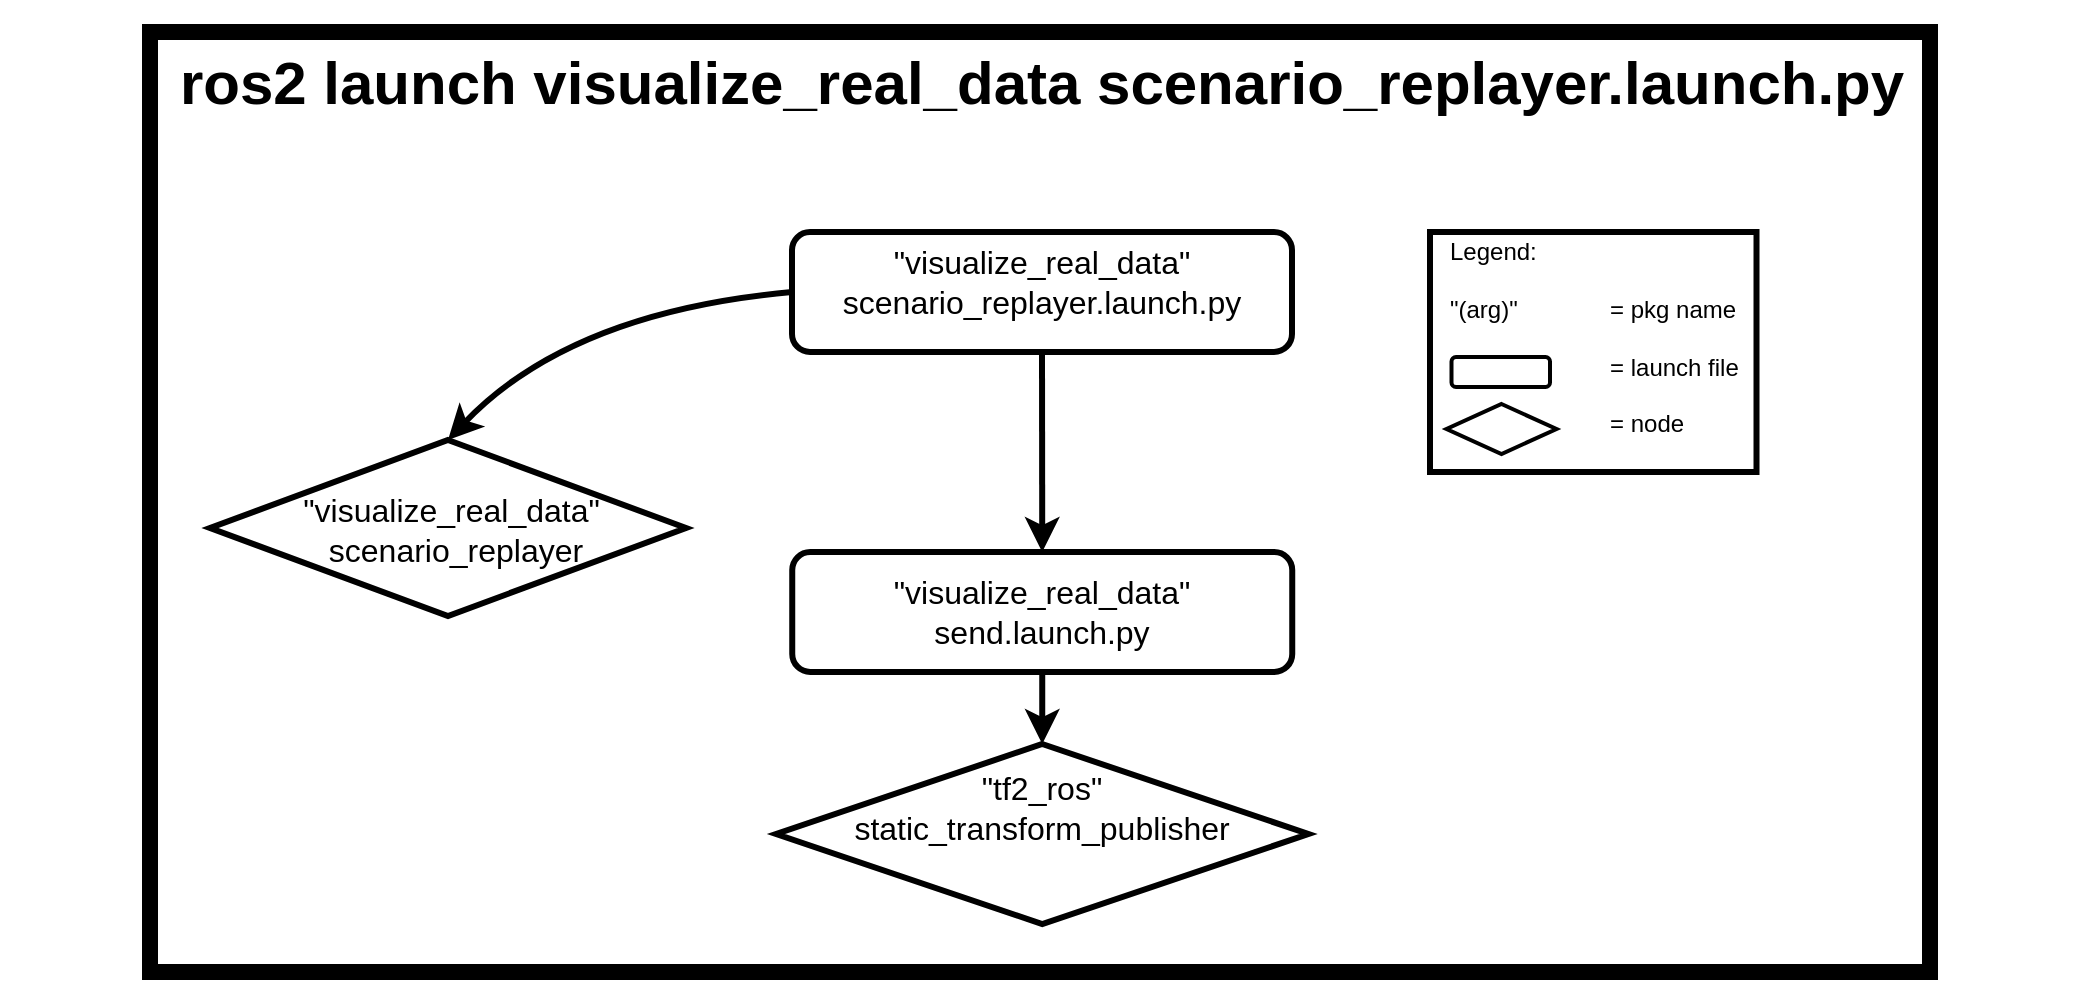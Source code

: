 <mxfile version="28.2.8">
  <diagram name="Page-1" id="bjVDkqN4jfYfFJxV3ved">
    <mxGraphModel dx="2942" dy="1223" grid="1" gridSize="10" guides="1" tooltips="1" connect="1" arrows="1" fold="1" page="1" pageScale="1" pageWidth="850" pageHeight="1100" math="0" shadow="0">
      <root>
        <mxCell id="0" />
        <mxCell id="1" parent="0" />
        <mxCell id="OMGo_qs0FrxizGQiB1jh-17" value="" style="rounded=0;whiteSpace=wrap;html=1;fillColor=light-dark(#FFFFFF,#FFFFFF);strokeWidth=8;strokeColor=light-dark(#000000,#000000);" vertex="1" parent="1">
          <mxGeometry x="30" y="70" width="890" height="470" as="geometry" />
        </mxCell>
        <mxCell id="tC6INBS62KU_Nt3FtVll-1" value="&lt;h1&gt;&lt;font style=&quot;color: light-dark(rgb(0, 0, 0), rgb(0, 0, 0)); font-size: 30px;&quot;&gt;ros2 launch visualize_real_data scenario_replayer.launch.py&lt;/font&gt;&lt;/h1&gt;" style="text;html=1;align=center;verticalAlign=middle;whiteSpace=wrap;rounded=0;fontSize=16;" parent="1" vertex="1">
          <mxGeometry x="-44.87" y="80" width="1041.75" height="30" as="geometry" />
        </mxCell>
        <mxCell id="tC6INBS62KU_Nt3FtVll-12" value="" style="rounded=1;whiteSpace=wrap;html=1;fillColor=none;strokeColor=light-dark(#000000,#000000);strokeWidth=3;" parent="1" vertex="1">
          <mxGeometry x="351" y="170" width="250" height="60" as="geometry" />
        </mxCell>
        <mxCell id="tC6INBS62KU_Nt3FtVll-13" value="&lt;div align=&quot;center&quot;&gt;&lt;span style=&quot;color: light-dark(rgb(0, 0, 0), rgb(0, 0, 0));&quot;&gt;&quot;visualize_real_data&quot;&lt;/span&gt;&lt;/div&gt;&lt;div align=&quot;center&quot;&gt;&lt;span style=&quot;color: light-dark(rgb(0, 0, 0), rgb(0, 0, 0));&quot;&gt;scenario_replayer.launch.py&lt;/span&gt;&lt;/div&gt;" style="text;strokeColor=none;fillColor=none;html=1;align=center;verticalAlign=middle;whiteSpace=wrap;rounded=0;fontSize=16;" parent="1" vertex="1">
          <mxGeometry x="424.25" y="180" width="103.75" height="30" as="geometry" />
        </mxCell>
        <mxCell id="tC6INBS62KU_Nt3FtVll-61" value="" style="endArrow=classic;html=1;rounded=0;fontSize=12;startSize=8;endSize=8;curved=1;strokeColor=light-dark(#000000,#000000);entryX=0.5;entryY=0;entryDx=0;entryDy=0;exitX=0;exitY=0.5;exitDx=0;exitDy=0;strokeWidth=3;" parent="1" source="tC6INBS62KU_Nt3FtVll-12" target="tC6INBS62KU_Nt3FtVll-77" edge="1">
          <mxGeometry width="50" height="50" relative="1" as="geometry">
            <mxPoint x="481" y="417" as="sourcePoint" />
            <mxPoint x="476.0" y="530" as="targetPoint" />
            <Array as="points">
              <mxPoint x="240" y="210" />
            </Array>
          </mxGeometry>
        </mxCell>
        <mxCell id="tC6INBS62KU_Nt3FtVll-77" value="" style="rhombus;whiteSpace=wrap;html=1;fillColor=none;strokeColor=light-dark(#000000,#000000);strokeWidth=3;" parent="1" vertex="1">
          <mxGeometry x="60" y="274" width="238" height="88" as="geometry" />
        </mxCell>
        <mxCell id="tC6INBS62KU_Nt3FtVll-78" value="&lt;div&gt;&lt;span style=&quot;color: light-dark(rgb(0, 0, 0), rgb(0, 0, 0));&quot;&gt;&quot;visualize_real_data&quot;&amp;nbsp;&lt;/span&gt;&lt;/div&gt;&lt;div&gt;&lt;span style=&quot;color: light-dark(rgb(0, 0, 0), rgb(0, 0, 0));&quot;&gt;scenario_replayer&lt;/span&gt;&lt;/div&gt;" style="text;strokeColor=none;fillColor=none;html=1;align=center;verticalAlign=middle;whiteSpace=wrap;rounded=0;fontSize=16;" parent="1" vertex="1">
          <mxGeometry x="122.75" y="304" width="120" height="30" as="geometry" />
        </mxCell>
        <mxCell id="OMGo_qs0FrxizGQiB1jh-3" value="" style="rounded=0;whiteSpace=wrap;html=1;fillColor=none;strokeColor=light-dark(#000000,#000000);strokeWidth=3;" vertex="1" parent="1">
          <mxGeometry x="670" y="170" width="163.25" height="120" as="geometry" />
        </mxCell>
        <mxCell id="OMGo_qs0FrxizGQiB1jh-4" value="&lt;div align=&quot;left&quot;&gt;&lt;span style=&quot;color: light-dark(rgb(0, 0, 0), rgb(0, 0, 0));&quot;&gt;Legend:&lt;/span&gt;&lt;/div&gt;&lt;div align=&quot;left&quot;&gt;&lt;span style=&quot;color: light-dark(rgb(0, 0, 0), rgb(0, 0, 0));&quot;&gt;&lt;br&gt;&lt;/span&gt;&lt;/div&gt;&lt;div align=&quot;left&quot;&gt;&lt;span style=&quot;color: light-dark(rgb(0, 0, 0), rgb(0, 0, 0));&quot;&gt;&lt;span style=&quot;white-space: pre;&quot;&gt;&quot;(arg)&quot;&lt;/span&gt;&lt;span style=&quot;white-space: pre;&quot;&gt;&#x9;&lt;span style=&quot;white-space: pre;&quot;&gt;&#x9;&lt;/span&gt;&lt;/span&gt;= pkg name&lt;/span&gt;&lt;/div&gt;&lt;div align=&quot;left&quot;&gt;&lt;span style=&quot;color: light-dark(rgb(0, 0, 0), rgb(0, 0, 0));&quot;&gt;&lt;br&gt;&lt;/span&gt;&lt;/div&gt;&lt;div align=&quot;left&quot;&gt;&lt;span style=&quot;color: light-dark(rgb(0, 0, 0), rgb(0, 0, 0));&quot;&gt;&lt;span style=&quot;white-space: pre;&quot;&gt;&#x9;&lt;/span&gt;&lt;span style=&quot;white-space: pre;&quot;&gt;&#x9;&lt;span style=&quot;white-space: pre;&quot;&gt;&#x9;&lt;/span&gt;&lt;/span&gt;= launch file&lt;/span&gt;&lt;/div&gt;&lt;div align=&quot;left&quot;&gt;&lt;span style=&quot;color: light-dark(rgb(0, 0, 0), rgb(0, 0, 0));&quot;&gt;&lt;br&gt;&lt;/span&gt;&lt;/div&gt;&lt;div align=&quot;left&quot;&gt;&lt;span style=&quot;color: light-dark(rgb(0, 0, 0), rgb(0, 0, 0));&quot;&gt;&lt;span style=&quot;white-space: pre;&quot;&gt;&#x9;&lt;/span&gt;&lt;span style=&quot;white-space: pre;&quot;&gt;&#x9;&lt;/span&gt;&lt;span style=&quot;white-space: pre;&quot;&gt;&#x9;&lt;/span&gt;= node&lt;/span&gt;&lt;/div&gt;" style="text;html=1;whiteSpace=wrap;strokeColor=none;fillColor=none;align=left;verticalAlign=middle;rounded=0;" vertex="1" parent="1">
          <mxGeometry x="678.25" y="188" width="149" height="70" as="geometry" />
        </mxCell>
        <mxCell id="OMGo_qs0FrxizGQiB1jh-5" value="" style="rounded=1;whiteSpace=wrap;html=1;fillColor=none;strokeColor=light-dark(#000000,#000000);strokeWidth=2;" vertex="1" parent="1">
          <mxGeometry x="680.75" y="232.5" width="49.25" height="15" as="geometry" />
        </mxCell>
        <mxCell id="OMGo_qs0FrxizGQiB1jh-6" value="" style="rhombus;whiteSpace=wrap;html=1;fillColor=none;strokeColor=light-dark(#000000,#000000);strokeWidth=2;" vertex="1" parent="1">
          <mxGeometry x="678.25" y="256" width="55" height="25" as="geometry" />
        </mxCell>
        <mxCell id="OMGo_qs0FrxizGQiB1jh-8" value="" style="rhombus;whiteSpace=wrap;html=1;fillColor=none;strokeColor=light-dark(#000000,#000000);strokeWidth=3;" vertex="1" parent="1">
          <mxGeometry x="343.07" y="426" width="266.12" height="90" as="geometry" />
        </mxCell>
        <mxCell id="OMGo_qs0FrxizGQiB1jh-9" value="&lt;div&gt;&lt;span style=&quot;color: light-dark(rgb(0, 0, 0), rgb(0, 0, 0));&quot;&gt;&quot;tf2_ros&quot;&lt;/span&gt;&lt;/div&gt;&lt;div&gt;&lt;span style=&quot;color: light-dark(rgb(0, 0, 0), rgb(0, 0, 0));&quot;&gt;static_transform_publisher&lt;/span&gt;&lt;/div&gt;" style="text;strokeColor=none;fillColor=none;html=1;align=center;verticalAlign=middle;whiteSpace=wrap;rounded=0;fontSize=16;" vertex="1" parent="1">
          <mxGeometry x="416.13" y="443" width="120" height="30" as="geometry" />
        </mxCell>
        <mxCell id="OMGo_qs0FrxizGQiB1jh-12" value="" style="endArrow=classic;html=1;rounded=0;fontSize=12;startSize=8;endSize=8;curved=1;strokeColor=light-dark(#000000,#000000);entryX=0.5;entryY=0;entryDx=0;entryDy=0;strokeWidth=3;exitX=0.5;exitY=1;exitDx=0;exitDy=0;" edge="1" parent="1" source="tC6INBS62KU_Nt3FtVll-12" target="OMGo_qs0FrxizGQiB1jh-18">
          <mxGeometry width="50" height="50" relative="1" as="geometry">
            <mxPoint x="460" y="350" as="sourcePoint" />
            <mxPoint x="571" y="530" as="targetPoint" />
            <Array as="points" />
          </mxGeometry>
        </mxCell>
        <mxCell id="OMGo_qs0FrxizGQiB1jh-18" value="" style="rounded=1;whiteSpace=wrap;html=1;fillColor=none;strokeColor=light-dark(#000000,#000000);strokeWidth=3;" vertex="1" parent="1">
          <mxGeometry x="351.12" y="330" width="250" height="60" as="geometry" />
        </mxCell>
        <mxCell id="OMGo_qs0FrxizGQiB1jh-19" value="" style="endArrow=classic;html=1;rounded=0;fontSize=12;startSize=8;endSize=8;curved=1;strokeColor=light-dark(#000000,#000000);entryX=0.5;entryY=0;entryDx=0;entryDy=0;strokeWidth=3;exitX=0.5;exitY=1;exitDx=0;exitDy=0;" edge="1" parent="1" source="OMGo_qs0FrxizGQiB1jh-18" target="OMGo_qs0FrxizGQiB1jh-8">
          <mxGeometry width="50" height="50" relative="1" as="geometry">
            <mxPoint x="480" y="290" as="sourcePoint" />
            <mxPoint x="480" y="390" as="targetPoint" />
            <Array as="points" />
          </mxGeometry>
        </mxCell>
        <mxCell id="OMGo_qs0FrxizGQiB1jh-20" value="&lt;div&gt;&lt;span style=&quot;color: light-dark(rgb(0, 0, 0), rgb(0, 0, 0));&quot;&gt;&quot;visualize_real_data&quot;&lt;/span&gt;&lt;/div&gt;&lt;div&gt;&lt;span style=&quot;color: light-dark(rgb(0, 0, 0), rgb(0, 0, 0));&quot;&gt;send.launch.py&lt;/span&gt;&lt;/div&gt;" style="text;strokeColor=none;fillColor=none;html=1;align=center;verticalAlign=middle;whiteSpace=wrap;rounded=0;fontSize=16;" vertex="1" parent="1">
          <mxGeometry x="416" y="345" width="120" height="30" as="geometry" />
        </mxCell>
      </root>
    </mxGraphModel>
  </diagram>
</mxfile>

